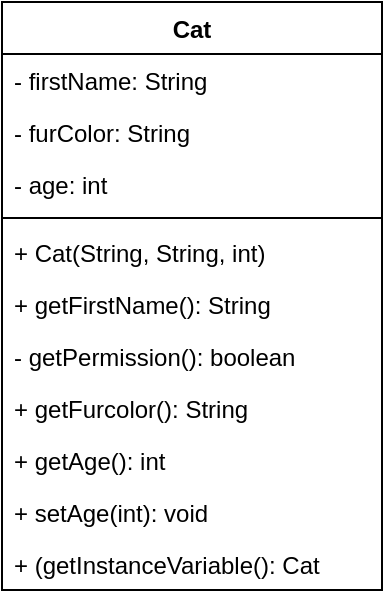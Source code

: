 <mxfile>
    <diagram id="8Vl0TpMcBeLg-T5252f5" name="Cat">
        <mxGraphModel dx="355" dy="614" grid="1" gridSize="10" guides="1" tooltips="1" connect="1" arrows="1" fold="1" page="1" pageScale="1" pageWidth="850" pageHeight="1100" math="0" shadow="0">
            <root>
                <mxCell id="0"/>
                <mxCell id="1" parent="0"/>
                <mxCell id="2" value="Cat" style="swimlane;fontStyle=1;align=center;verticalAlign=top;childLayout=stackLayout;horizontal=1;startSize=26;horizontalStack=0;resizeParent=1;resizeParentMax=0;resizeLast=0;collapsible=1;marginBottom=0;" vertex="1" parent="1">
                    <mxGeometry x="80" y="80" width="190" height="294" as="geometry"/>
                </mxCell>
                <mxCell id="3" value="- firstName: String" style="text;strokeColor=none;fillColor=none;align=left;verticalAlign=top;spacingLeft=4;spacingRight=4;overflow=hidden;rotatable=0;points=[[0,0.5],[1,0.5]];portConstraint=eastwest;" vertex="1" parent="2">
                    <mxGeometry y="26" width="190" height="26" as="geometry"/>
                </mxCell>
                <mxCell id="9" value="- furColor: String" style="text;strokeColor=none;fillColor=none;align=left;verticalAlign=top;spacingLeft=4;spacingRight=4;overflow=hidden;rotatable=0;points=[[0,0.5],[1,0.5]];portConstraint=eastwest;" vertex="1" parent="2">
                    <mxGeometry y="52" width="190" height="26" as="geometry"/>
                </mxCell>
                <mxCell id="6" value="- age: int" style="text;strokeColor=none;fillColor=none;align=left;verticalAlign=top;spacingLeft=4;spacingRight=4;overflow=hidden;rotatable=0;points=[[0,0.5],[1,0.5]];portConstraint=eastwest;" vertex="1" parent="2">
                    <mxGeometry y="78" width="190" height="26" as="geometry"/>
                </mxCell>
                <mxCell id="4" value="" style="line;strokeWidth=1;fillColor=none;align=left;verticalAlign=middle;spacingTop=-1;spacingLeft=3;spacingRight=3;rotatable=0;labelPosition=right;points=[];portConstraint=eastwest;strokeColor=inherit;" vertex="1" parent="2">
                    <mxGeometry y="104" width="190" height="8" as="geometry"/>
                </mxCell>
                <mxCell id="5" value="+ Cat(String, String, int)" style="text;strokeColor=none;fillColor=none;align=left;verticalAlign=top;spacingLeft=4;spacingRight=4;overflow=hidden;rotatable=0;points=[[0,0.5],[1,0.5]];portConstraint=eastwest;" vertex="1" parent="2">
                    <mxGeometry y="112" width="190" height="26" as="geometry"/>
                </mxCell>
                <mxCell id="11" value="+ getFirstName(): String" style="text;strokeColor=none;fillColor=none;align=left;verticalAlign=top;spacingLeft=4;spacingRight=4;overflow=hidden;rotatable=0;points=[[0,0.5],[1,0.5]];portConstraint=eastwest;" vertex="1" parent="2">
                    <mxGeometry y="138" width="190" height="26" as="geometry"/>
                </mxCell>
                <mxCell id="12" value="- getPermission(): boolean" style="text;strokeColor=none;fillColor=none;align=left;verticalAlign=top;spacingLeft=4;spacingRight=4;overflow=hidden;rotatable=0;points=[[0,0.5],[1,0.5]];portConstraint=eastwest;" vertex="1" parent="2">
                    <mxGeometry y="164" width="190" height="26" as="geometry"/>
                </mxCell>
                <mxCell id="13" value="+ getFurcolor(): String" style="text;strokeColor=none;fillColor=none;align=left;verticalAlign=top;spacingLeft=4;spacingRight=4;overflow=hidden;rotatable=0;points=[[0,0.5],[1,0.5]];portConstraint=eastwest;" vertex="1" parent="2">
                    <mxGeometry y="190" width="190" height="26" as="geometry"/>
                </mxCell>
                <mxCell id="14" value="+ getAge(): int" style="text;strokeColor=none;fillColor=none;align=left;verticalAlign=top;spacingLeft=4;spacingRight=4;overflow=hidden;rotatable=0;points=[[0,0.5],[1,0.5]];portConstraint=eastwest;" vertex="1" parent="2">
                    <mxGeometry y="216" width="190" height="26" as="geometry"/>
                </mxCell>
                <mxCell id="15" value="+ setAge(int): void" style="text;strokeColor=none;fillColor=none;align=left;verticalAlign=top;spacingLeft=4;spacingRight=4;overflow=hidden;rotatable=0;points=[[0,0.5],[1,0.5]];portConstraint=eastwest;" vertex="1" parent="2">
                    <mxGeometry y="242" width="190" height="26" as="geometry"/>
                </mxCell>
                <mxCell id="16" value="+ (getInstanceVariable(): Cat" style="text;strokeColor=none;fillColor=none;align=left;verticalAlign=top;spacingLeft=4;spacingRight=4;overflow=hidden;rotatable=0;points=[[0,0.5],[1,0.5]];portConstraint=eastwest;" vertex="1" parent="2">
                    <mxGeometry y="268" width="190" height="26" as="geometry"/>
                </mxCell>
            </root>
        </mxGraphModel>
    </diagram>
    <diagram name="App - Cat" id="iR2SxQrt8t-FicqdpCTC">
        <mxGraphModel dx="480" dy="877" grid="1" gridSize="10" guides="1" tooltips="1" connect="1" arrows="1" fold="1" page="1" pageScale="1" pageWidth="850" pageHeight="1100" math="0" shadow="0">
            <root>
                <mxCell id="bOXITzfM7-GhJN6aJghw-0"/>
                <mxCell id="bOXITzfM7-GhJN6aJghw-1" parent="bOXITzfM7-GhJN6aJghw-0"/>
                <mxCell id="bOXITzfM7-GhJN6aJghw-2" value="Cat" style="swimlane;fontStyle=1;align=center;verticalAlign=top;childLayout=stackLayout;horizontal=1;startSize=26;horizontalStack=0;resizeParent=1;resizeParentMax=0;resizeLast=0;collapsible=1;marginBottom=0;" vertex="1" parent="bOXITzfM7-GhJN6aJghw-1">
                    <mxGeometry x="370" y="80" width="190" height="294" as="geometry"/>
                </mxCell>
                <mxCell id="bOXITzfM7-GhJN6aJghw-3" value="- firstName: String" style="text;strokeColor=none;fillColor=none;align=left;verticalAlign=top;spacingLeft=4;spacingRight=4;overflow=hidden;rotatable=0;points=[[0,0.5],[1,0.5]];portConstraint=eastwest;" vertex="1" parent="bOXITzfM7-GhJN6aJghw-2">
                    <mxGeometry y="26" width="190" height="26" as="geometry"/>
                </mxCell>
                <mxCell id="bOXITzfM7-GhJN6aJghw-4" value="- furColor: String" style="text;strokeColor=none;fillColor=none;align=left;verticalAlign=top;spacingLeft=4;spacingRight=4;overflow=hidden;rotatable=0;points=[[0,0.5],[1,0.5]];portConstraint=eastwest;" vertex="1" parent="bOXITzfM7-GhJN6aJghw-2">
                    <mxGeometry y="52" width="190" height="26" as="geometry"/>
                </mxCell>
                <mxCell id="bOXITzfM7-GhJN6aJghw-5" value="- age: int" style="text;strokeColor=none;fillColor=none;align=left;verticalAlign=top;spacingLeft=4;spacingRight=4;overflow=hidden;rotatable=0;points=[[0,0.5],[1,0.5]];portConstraint=eastwest;" vertex="1" parent="bOXITzfM7-GhJN6aJghw-2">
                    <mxGeometry y="78" width="190" height="26" as="geometry"/>
                </mxCell>
                <mxCell id="bOXITzfM7-GhJN6aJghw-6" value="" style="line;strokeWidth=1;fillColor=none;align=left;verticalAlign=middle;spacingTop=-1;spacingLeft=3;spacingRight=3;rotatable=0;labelPosition=right;points=[];portConstraint=eastwest;strokeColor=inherit;" vertex="1" parent="bOXITzfM7-GhJN6aJghw-2">
                    <mxGeometry y="104" width="190" height="8" as="geometry"/>
                </mxCell>
                <mxCell id="bOXITzfM7-GhJN6aJghw-7" value="+ Cat(String, String, int)" style="text;strokeColor=none;fillColor=none;align=left;verticalAlign=top;spacingLeft=4;spacingRight=4;overflow=hidden;rotatable=0;points=[[0,0.5],[1,0.5]];portConstraint=eastwest;" vertex="1" parent="bOXITzfM7-GhJN6aJghw-2">
                    <mxGeometry y="112" width="190" height="26" as="geometry"/>
                </mxCell>
                <mxCell id="bOXITzfM7-GhJN6aJghw-8" value="+ getFirstName(): String" style="text;strokeColor=none;fillColor=none;align=left;verticalAlign=top;spacingLeft=4;spacingRight=4;overflow=hidden;rotatable=0;points=[[0,0.5],[1,0.5]];portConstraint=eastwest;" vertex="1" parent="bOXITzfM7-GhJN6aJghw-2">
                    <mxGeometry y="138" width="190" height="26" as="geometry"/>
                </mxCell>
                <mxCell id="bOXITzfM7-GhJN6aJghw-9" value="- getPermission(): boolean" style="text;strokeColor=none;fillColor=none;align=left;verticalAlign=top;spacingLeft=4;spacingRight=4;overflow=hidden;rotatable=0;points=[[0,0.5],[1,0.5]];portConstraint=eastwest;" vertex="1" parent="bOXITzfM7-GhJN6aJghw-2">
                    <mxGeometry y="164" width="190" height="26" as="geometry"/>
                </mxCell>
                <mxCell id="bOXITzfM7-GhJN6aJghw-10" value="+ getFurcolor(): String" style="text;strokeColor=none;fillColor=none;align=left;verticalAlign=top;spacingLeft=4;spacingRight=4;overflow=hidden;rotatable=0;points=[[0,0.5],[1,0.5]];portConstraint=eastwest;" vertex="1" parent="bOXITzfM7-GhJN6aJghw-2">
                    <mxGeometry y="190" width="190" height="26" as="geometry"/>
                </mxCell>
                <mxCell id="bOXITzfM7-GhJN6aJghw-11" value="+ getAge(): int" style="text;strokeColor=none;fillColor=none;align=left;verticalAlign=top;spacingLeft=4;spacingRight=4;overflow=hidden;rotatable=0;points=[[0,0.5],[1,0.5]];portConstraint=eastwest;" vertex="1" parent="bOXITzfM7-GhJN6aJghw-2">
                    <mxGeometry y="216" width="190" height="26" as="geometry"/>
                </mxCell>
                <mxCell id="bOXITzfM7-GhJN6aJghw-12" value="+ setAge(int): void" style="text;strokeColor=none;fillColor=none;align=left;verticalAlign=top;spacingLeft=4;spacingRight=4;overflow=hidden;rotatable=0;points=[[0,0.5],[1,0.5]];portConstraint=eastwest;" vertex="1" parent="bOXITzfM7-GhJN6aJghw-2">
                    <mxGeometry y="242" width="190" height="26" as="geometry"/>
                </mxCell>
                <mxCell id="bOXITzfM7-GhJN6aJghw-13" value="+ (getInstanceVariable(): Cat" style="text;strokeColor=none;fillColor=none;align=left;verticalAlign=top;spacingLeft=4;spacingRight=4;overflow=hidden;rotatable=0;points=[[0,0.5],[1,0.5]];portConstraint=eastwest;" vertex="1" parent="bOXITzfM7-GhJN6aJghw-2">
                    <mxGeometry y="268" width="190" height="26" as="geometry"/>
                </mxCell>
                <mxCell id="5KF_2P-fHeg--B-JBHbT-0" value="App" style="swimlane;fontStyle=1;align=center;verticalAlign=top;childLayout=stackLayout;horizontal=1;startSize=26;horizontalStack=0;resizeParent=1;resizeParentMax=0;resizeLast=0;collapsible=1;marginBottom=0;" vertex="1" parent="bOXITzfM7-GhJN6aJghw-1">
                    <mxGeometry x="40" y="80" width="160" height="86" as="geometry"/>
                </mxCell>
                <mxCell id="5KF_2P-fHeg--B-JBHbT-2" value="" style="line;strokeWidth=1;fillColor=none;align=left;verticalAlign=middle;spacingTop=-1;spacingLeft=3;spacingRight=3;rotatable=0;labelPosition=right;points=[];portConstraint=eastwest;strokeColor=inherit;" vertex="1" parent="5KF_2P-fHeg--B-JBHbT-0">
                    <mxGeometry y="26" width="160" height="8" as="geometry"/>
                </mxCell>
                <mxCell id="5KF_2P-fHeg--B-JBHbT-3" value="+ main(String[]): void" style="text;strokeColor=none;fillColor=none;align=left;verticalAlign=top;spacingLeft=4;spacingRight=4;overflow=hidden;rotatable=0;points=[[0,0.5],[1,0.5]];portConstraint=eastwest;fontStyle=4" vertex="1" parent="5KF_2P-fHeg--B-JBHbT-0">
                    <mxGeometry y="34" width="160" height="26" as="geometry"/>
                </mxCell>
                <mxCell id="5KF_2P-fHeg--B-JBHbT-4" value="+ output(String): void" style="text;strokeColor=none;fillColor=none;align=left;verticalAlign=top;spacingLeft=4;spacingRight=4;overflow=hidden;rotatable=0;points=[[0,0.5],[1,0.5]];portConstraint=eastwest;fontStyle=4" vertex="1" parent="5KF_2P-fHeg--B-JBHbT-0">
                    <mxGeometry y="60" width="160" height="26" as="geometry"/>
                </mxCell>
                <mxCell id="5KF_2P-fHeg--B-JBHbT-6" value="" style="endArrow=open;endFill=1;endSize=12;html=1;exitX=1;exitY=0.5;exitDx=0;exitDy=0;entryX=0;entryY=-0.08;entryDx=0;entryDy=0;entryPerimeter=0;" edge="1" parent="bOXITzfM7-GhJN6aJghw-1" source="5KF_2P-fHeg--B-JBHbT-3" target="bOXITzfM7-GhJN6aJghw-4">
                    <mxGeometry width="160" relative="1" as="geometry">
                        <mxPoint x="150" y="160" as="sourcePoint"/>
                        <mxPoint x="310" y="160" as="targetPoint"/>
                    </mxGeometry>
                </mxCell>
            </root>
        </mxGraphModel>
    </diagram>
</mxfile>